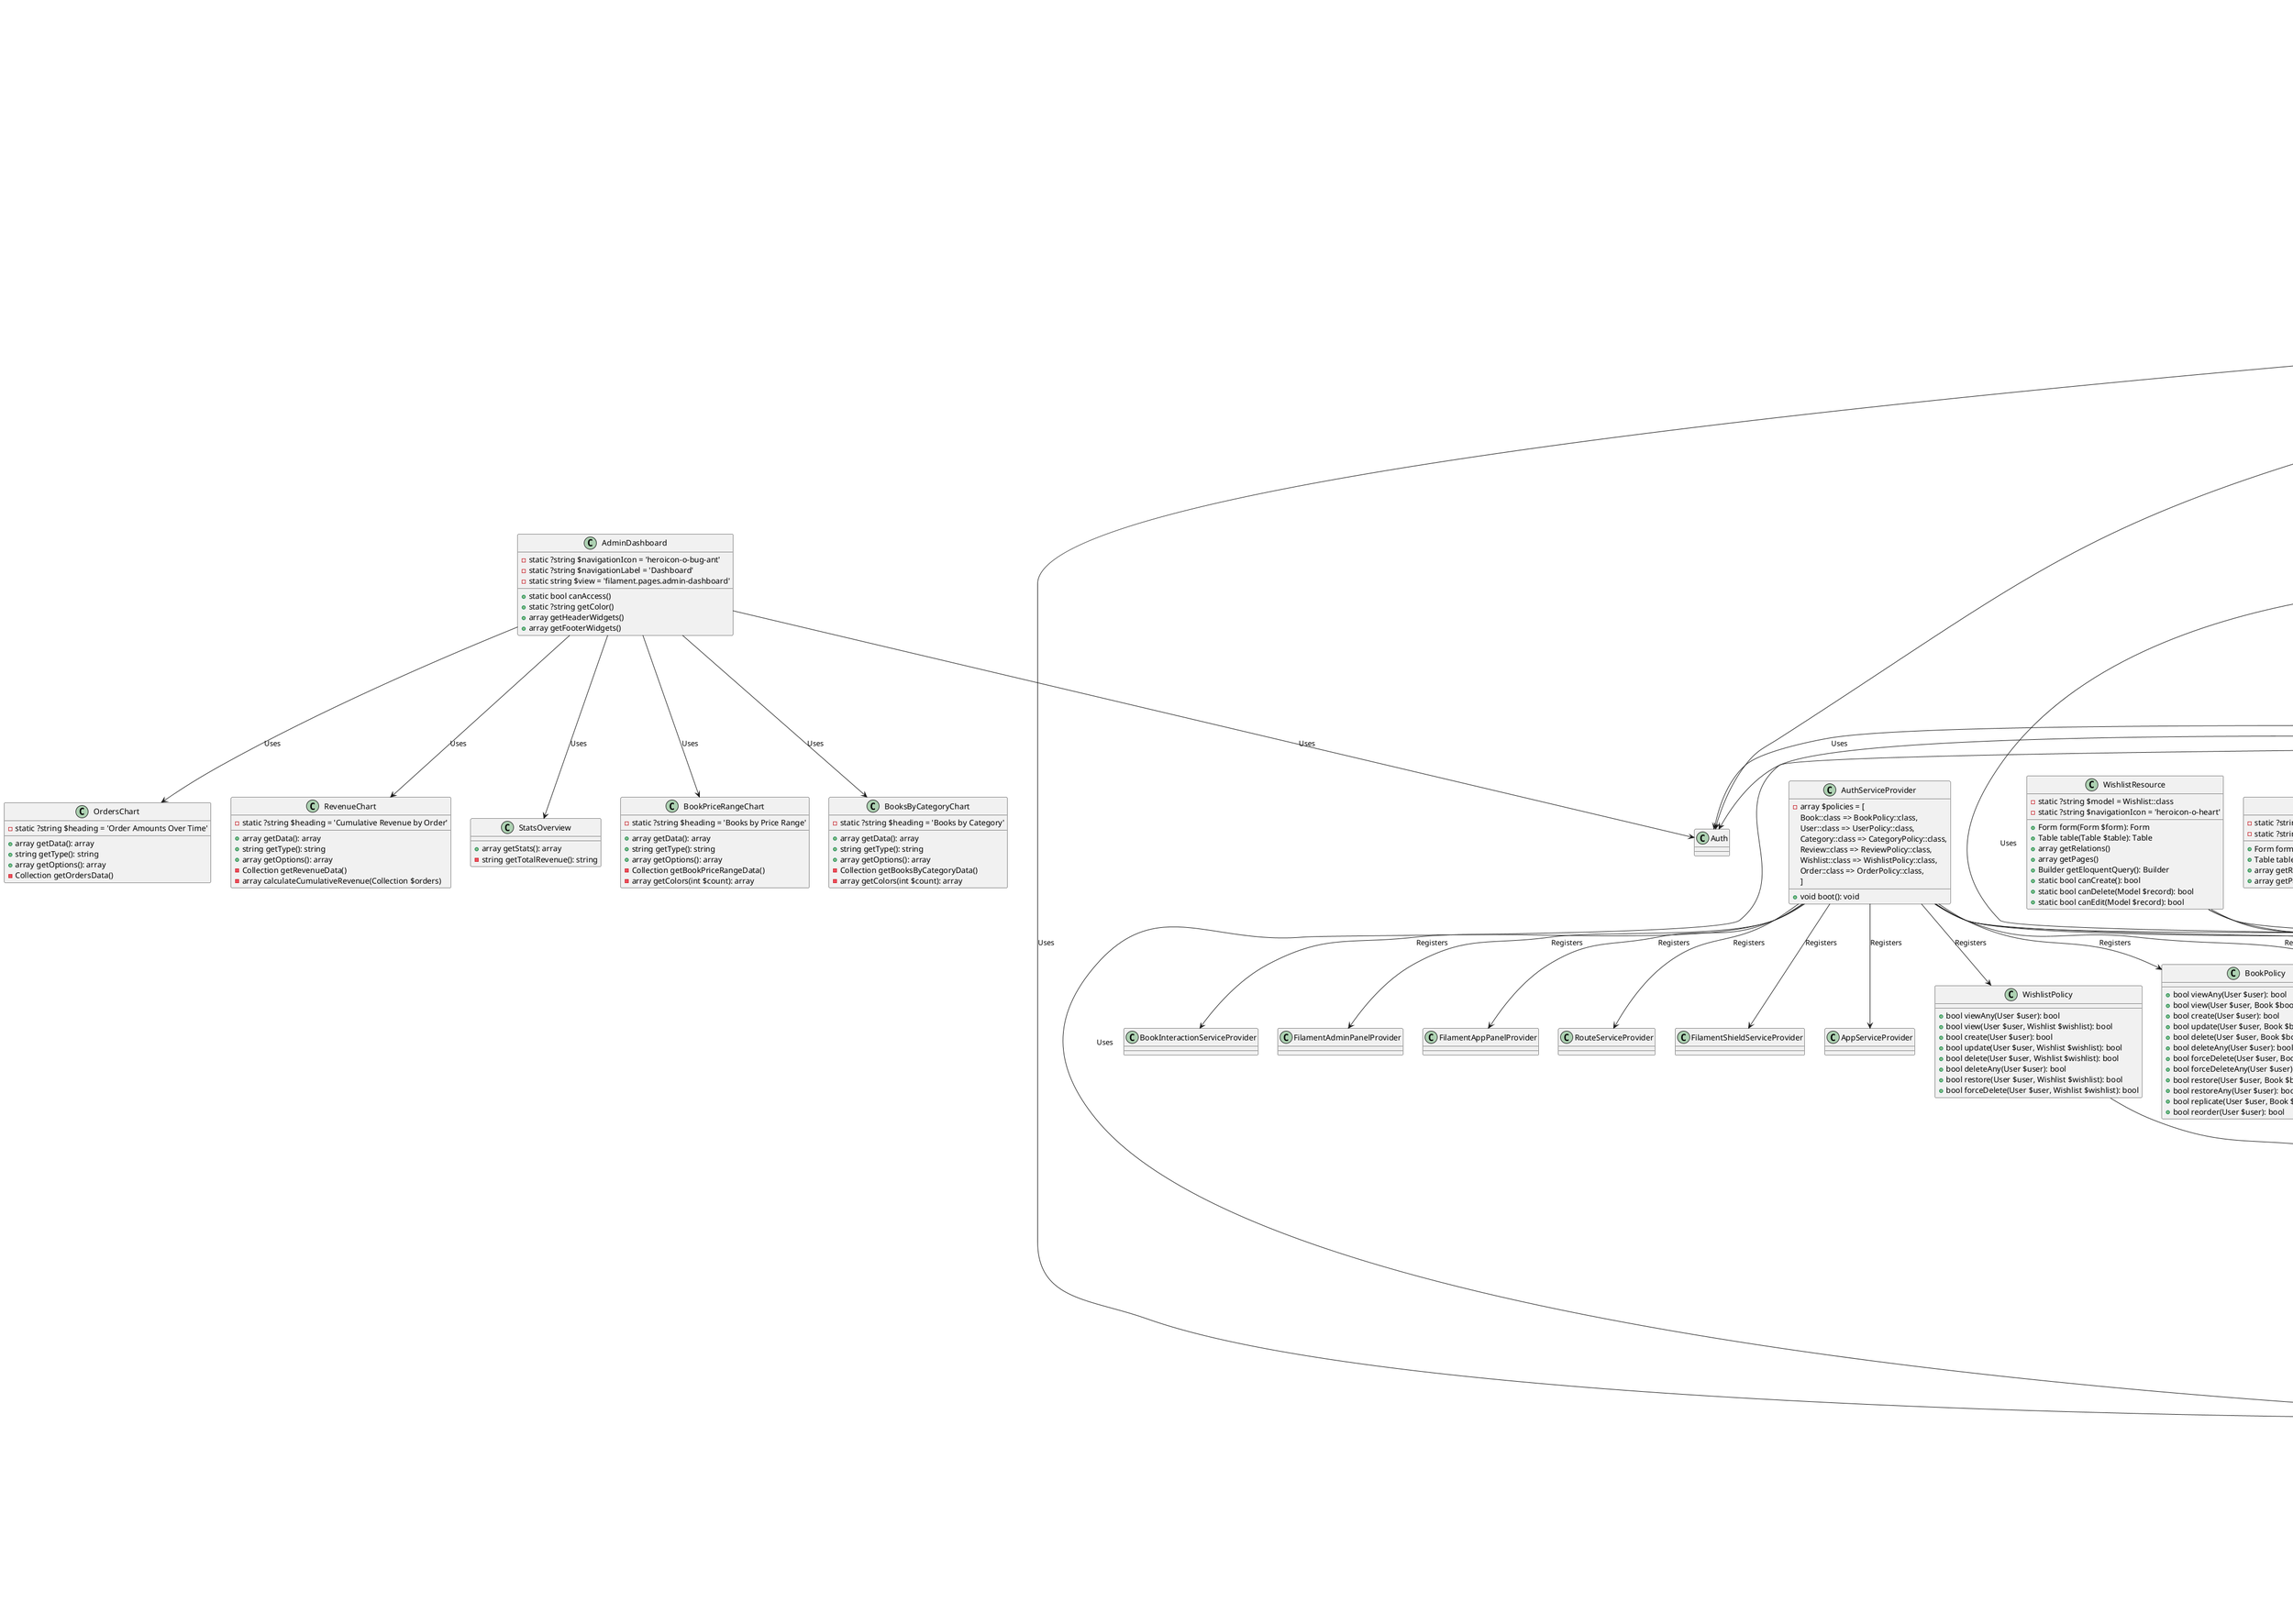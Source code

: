 @startuml
!define FILE FileUpload
!define TEXT TextInput

class Dashboard {
    - static ?string $navigationIcon = 'heroicon-o-home'
    - static ?string $navigationLabel = null
    - static ?string $slug = 'home'
    - static string $view = 'filament.app.pages.dashboard'
    - static ?int $navigationSort = -2
    - static ?string $title = 'Home'

    - string $searchQuery = ''
    - mixed $imageUpload
    - mixed $searchResults = null
    - array $recommendedBooks = []
    - array $categories = []
    - array $popularBooks = []
    - int $currentBrowsePage = 1

    + void mount()
    + Form form(Form $form): Form
    + void search()
    + Collection getBooks()
    + void toggleWishlist(int $bookId)
    + bool isInWishlist(int $bookId)
    + void addToCart(int $bookId)
    + void removeFromCart(int $bookId)
    + void fetchRecommendations()
    + void fetchPopularBooks()
    + void fetchCategories()
    + void toggleCart()
    + bool isInCart()
    + array getCartContent()
    + float getCartTotal()
    + void updateCartQuantity(int $bookId, int $quantity)
    + redirect proceedToCheckout()
    + string getImageQueryWords()
    + static bool canAccess()
    + Paginator getBrowseBooks()
    + void changeBrowsePage(int $page)
}

class AdminDashboard {
    - static ?string $navigationIcon = 'heroicon-o-bug-ant'
    - static ?string $navigationLabel = 'Dashboard'
    - static string $view = 'filament.pages.admin-dashboard'

    + static bool canAccess()
    + static ?string getColor()
    + array getHeaderWidgets()
    + array getFooterWidgets()
}

class CategoryBooks {
    - static ?string $navigationIcon = 'heroicon-o-document-text'
    - static string $view = 'filament.pages.category-books'
    - static ?string $slug = 'app/category/{category}'
    - static bool $shouldRegisterNavigation = false

    + Category $category
    + Collection $books

    + void mount(string $category)
    + void loadBooks()
    + array getViewData()
    + static array getRoutes()
    + void toggleCart()
    + bool isInCart()
    + array getCartContent()
    + float getCartTotal()
    + void updateCartQuantity(int $bookId, int $quantity)
    + redirect proceedToCheckout()
}

class Checkout {
    - static ?string $navigationIcon = 'heroicon-o-document-text'
    - static string $view = 'filament.pages.checkout'
    - static bool $shouldRegisterNavigation = false

    + string $shippingAddress
    + string $paymentMethod

    + void mount()
    + Form form(Form $form): Form
    + void submit()
    + array getCartContent()
    + float getCartTotal()
}

class ViewBook {
    + int $rating
    + string $comment
    + Review $userReview
    + ?Book $record = null

    + void mount()
    + array getHeaderActions()
    + array getFooterActions()
    + bool isInViewBookWishlist()
    + void toggleWishlist()
    + void toggleCart()
    + bool isInCart()
    + array getCartContent()
    + float getCartTotal()
    + void updateCartQuantity(int $bookId, int $quantity)
    + void removeFromCart(int $bookId)
    + redirect proceedToCheckout()
    + void loadUserReview()
    + bool isBookPurchased()
    + bool hasUserReviewed()
    + Review getUserReview()
    + void setRating(int $rating)
    + void submitReview()
    + void updateReview()
}

class BookInteractionResource {
    - static ?string $model = BookInteraction::class
    - static ?string $navigationIcon = 'heroicon-o-rectangle-stack'

    + Form form(Form $form): Form
    + Table table(Table $table): Table
    + array getRelations()
    + array getPages()
    + static bool canViewAny()
}

class BookResource {
    - static ?string $model = Book::class
    - static ?string $navigationIcon = 'heroicon-o-book-open'

    + Form form(Form $form): Form
    + Table table(Table $table): Table
    + array getRelations()
    + array getPages()
}

class CategoryResource {
    - static ?string $model = Category::class
    - static ?string $navigationIcon = 'heroicon-o-rectangle-stack'

    + Form form(Form $form): Form
    + Table table(Table $table): Table
    + array getRelations()
    + array getPages()
}

class OrderItemResource {
    - static ?string $model = OrderItem::class
    - static ?string $navigationIcon = 'heroicon-o-rectangle-stack'

    + Form form(Form $form): Form
    + Table table(Table $table): Table
    + array getRelations()
    + array getPages()
    + static bool canViewAny()
}

class OrderResource {
    - static ?string $model = Order::class
    - static ?string $navigationIcon = 'heroicon-o-rectangle-stack'

    + Form form(Form $form): Form
    + Table table(Table $table): Table
    + array getRelations()
    + array getPages()
    + static bool canCreate(): bool
    + static bool canEdit(Model $record): bool
    + static bool canDelete(Model $record): bool
    + static bool canViewAny(): bool
    + static bool canView(Model $record): bool
    + Builder getEloquentQuery(): Builder
}

class ReviewResource {
    - static ?string $model = Review::class
    - static ?string $navigationIcon = 'heroicon-o-star'

    + Form form(Form $form): Form
    + Table table(Table $table): Table
    + array getRelations()
    + array getPages()
    + Builder getEloquentQuery(): Builder
}

class UserResource {
    - static ?string $model = User::class
    - static ?string $navigationIcon = 'heroicon-o-users'

    + Form form(Form $form): Form
    + Table table(Table $table): Table
    + array getRelations()
    + array getPages()
}

class WishlistResource {
    - static ?string $model = Wishlist::class
    - static ?string $navigationIcon = 'heroicon-o-heart'

    + Form form(Form $form): Form
    + Table table(Table $table): Table
    + array getRelations()
    + array getPages()
    + Builder getEloquentQuery(): Builder
    + static bool canCreate(): bool
    + static bool canDelete(Model $record): bool
    + static bool canEdit(Model $record): bool
}

class BookPriceRangeChart {
    - static ?string $heading = 'Books by Price Range'

    + array getData(): array
    + string getType(): string
    + array getOptions(): array
    - Collection getBookPriceRangeData()
    - array getColors(int $count): array
}

class BooksByCategoryChart {
    - static ?string $heading = 'Books by Category'

    + array getData(): array
    + string getType(): string
    + array getOptions(): array
    - Collection getBooksByCategoryData()
    - array getColors(int $count): array
}

class OrdersChart {
    - static ?string $heading = 'Order Amounts Over Time'

    + array getData(): array
    + string getType(): string
    + array getOptions(): array
    - Collection getOrdersData()
}

class RevenueChart {
    - static ?string $heading = 'Cumulative Revenue by Order'

    + array getData(): array
    + string getType(): string
    + array getOptions(): array
    - Collection getRevenueData()
    - array calculateCumulativeRevenue(Collection $orders)
}

class StatsOverview {
    + array getStats(): array
    - string getTotalRevenue(): string
}

class Book {
    + string $policyName
    + array $fillable
    + BelongsTo category()
    + BelongsToMany wishlistedBy()
    + HasMany reviews()
    + float averageRating()
    + HasMany interactions()
}

class BookInteraction {
    + int user_id
    + int book_id
    + string interaction_type
    + int score
    + BelongsTo user()
    + BelongsTo book()
}

class GoogleBooksService {
    - string $apiKey
    - string $baseUrl = 'https://www.googleapis.com/books/v1/volumes'

    + __construct()
    + array searchBooks(string $query)
    - int getRandomStartIndex()
    - array processAndSaveBooks(array $items)
    - bool isValidBookData(array $bookData, array $saleInfo)
    - Category getOrCreateCategory(string $categoryName)
}

class GoogleVisionService {
    + array detectObjects(string $imagePath)
}

class Wishlist {
    + int user_id
    + int book_id
    + BelongsTo user()
    + BelongsTo book()
    + scopeForUser(Builder $query, int $userId): Builder
}

class Category {
    + string name
    + array $fillable
    + HasMany books()
}

class RecommendationService {
    + __construct()
    + string generateRecommendationQuery(int $userId, int $limit = 5)
    - string constructQuery(array $recommendedBookIds)
    - array extractSignificantWords(string $title, int $wordCount)
    - string getAuthorLastName(string $author)
    - array getUserInteractions(int $userId)
    - array getAllUsers()
    - array calculateSimilarities(int $userId, array $userInteractions, array $allUsers)
    - array getTopRecommendations(array $similarities, array $userInteractions, int $limit)
}

class CartService {
    + static void add(Book $book)
    + static void remove(int $bookId)
    + static void update(int $bookId, int $quantity)
    + static void clear()
    + static array getContent()
    + static float getTotal()
}

class Auth {
}

class Notification {
}

class Storage {
}

class Log {
}

class Session {
}

class OrdersChart {
}

class RevenueChart {
}

class BooksByCategoryChart {
}

class BookPriceRangeChart {
}

class Order {
    + int user_id
    + float total_amount
    + string status
    + string shipping_address
    + string payment_method
    + array $fillable
    + BelongsTo user()
    + HasMany items()
}

class OrderItem {
    + int order_id
    + int book_id
    + int quantity
    + float price
    + array $fillable
    + BelongsTo order()
    + BelongsTo book()
}

class Review {
    + int user_id
    + int book_id
    + int rating
    + string comment
    + array $fillable
    + BelongsTo user()
    + BelongsTo book()
}

class User {
    + string name
    + string email
    + string password
    + array $fillable
    + array $hidden
    + array $casts
    + bool canAccessPanel(Panel $panel)
    + HasMany wishlist()
    + HasMany reviews()
    + HasMany bookInteractions()
    + HasMany orders()
    + Collection purchasedBooks()
}

class BookInteractionService {
    + void recordInteraction(int $bookId, string $interactionType)
    + void recordReview(int $bookId, int $rating)
    + float calculateBookScore(int $bookId)
}

class WishlistService {
    + static bool isInWishlist(int $bookId)
    + static void toggleWishlist(int $bookId)
}

class BookPolicy {
    + bool viewAny(User $user): bool
    + bool view(User $user, Book $book): bool
    + bool create(User $user): bool
    + bool update(User $user, Book $book): bool
    + bool delete(User $user, Book $book): bool
    + bool deleteAny(User $user): bool
    + bool forceDelete(User $user, Book $book): bool
    + bool forceDeleteAny(User $user): bool
    + bool restore(User $user, Book $book): bool
    + bool restoreAny(User $user): bool
    + bool replicate(User $user, Book $book): bool
    + bool reorder(User $user): bool
}

class CategoryPolicy {
    + bool viewAny(User $user): bool
    + bool view(User $user, Category $category): bool
    + bool create(User $user): bool
    + bool update(User $user, Category $category): bool
    + bool delete(User $user, Category $category): bool
    + bool deleteAny(User $user): bool
    + bool forceDelete(User $user, Category $category): bool
    + bool forceDeleteAny(User $user): bool
    + bool restore(User $user, Category $category): bool
    + bool restoreAny(User $user): bool
    + bool replicate(User $user, Category $category): bool
    + bool reorder(User $user): bool
}

class OrderPolicy {
    + bool viewAny(User $user): bool
    + bool view(User $user, Order $order): bool
    + bool create(User $user): bool
    + bool update(User $user, Order $order): bool
    + bool delete(User $user, Order $order): bool
}

class ReviewPolicy {
    + bool viewAny(User $user): bool
    + bool view(User $user, Review $review): bool
    + bool create(User $user): bool
    + bool update(User $user, Review $review): bool
    + bool delete(User $user, Review $review): bool
    + bool restore(User $user, Review $review): bool
    + bool forceDelete(User $user, Review $review): bool
}

class UserPolicy {
    + bool viewAny(User $user): bool
    + bool view(User $user, User $model): bool
    + bool create(User $user): bool
    + bool update(User $user, User $model): bool
    + bool delete(User $user, User $model): bool
}

class WishlistPolicy {
    + bool viewAny(User $user): bool
    + bool view(User $user, Wishlist $wishlist): bool
    + bool create(User $user): bool
    + bool update(User $user, Wishlist $wishlist): bool
    + bool delete(User $user, Wishlist $wishlist): bool
    + bool deleteAny(User $user): bool
    + bool restore(User $user, Wishlist $wishlist): bool
    + bool forceDelete(User $user, Wishlist $wishlist): bool
}

class AuthServiceProvider {
    - array $policies = [
        Book::class => BookPolicy::class,
        User::class => UserPolicy::class,
        Category::class => CategoryPolicy::class,
        Review::class => ReviewPolicy::class,
        Wishlist::class => WishlistPolicy::class,
        Order::class => OrderPolicy::class,
    ]

    + void boot(): void
}

class AppServiceProvider {
}

class BookInteractionServiceProvider {
}

class FilamentAdminPanelProvider {
}

class FilamentAppPanelProvider {
}

class RouteServiceProvider {
}

class FilamentShieldServiceProvider {
}

Dashboard --> GoogleBooksService : Uses
Dashboard --> GoogleVisionService : Uses
Dashboard --> Auth : Uses
Dashboard --> Notification : Uses
Dashboard --> Storage : Uses
Dashboard --> Log : Uses
Dashboard --> Session : Uses
Dashboard --> Wishlist : Uses
Dashboard --> Book : Uses
Dashboard --> Category : Uses
Dashboard --> RecommendationService : Uses
Dashboard --> CartService : Uses

AdminDashboard --> Auth : Uses
AdminDashboard --> StatsOverview : Uses
AdminDashboard --> OrdersChart : Uses
AdminDashboard --> RevenueChart : Uses
AdminDashboard --> BooksByCategoryChart : Uses
AdminDashboard --> BookPriceRangeChart : Uses

CategoryBooks --> Category : Uses
CategoryBooks --> Book : Uses
CategoryBooks --> Session : Uses
CategoryBooks --> Log : Uses

Checkout --> Order : Creates
Checkout --> OrderItem : Creates
Checkout --> Session : Uses
Checkout --> Notification : Uses
Checkout --> DB : Uses
Checkout --> Auth : Uses
Checkout --> Log : Uses
Checkout --> BookInteractionService : Uses

ViewBook --> Book : Uses
ViewBook --> Review : Uses
ViewBook --> Wishlist : Uses
ViewBook --> Session : Uses
ViewBook --> Notification : Uses
ViewBook --> Auth : Uses
ViewBook --> Log : Uses
ViewBook --> BookInteractionService : Uses
ViewBook --> WishlistService : Uses

BookInteractionResource --> BookInteraction : Uses
BookInteractionResource --> Forms : Uses
BookInteractionResource --> Tables : Uses

BookResource --> Book : Uses
BookResource --> Forms : Uses
BookResource --> Tables : Uses

CategoryResource --> Category : Uses
CategoryResource --> Forms : Uses
CategoryResource --> Tables : Uses

OrderItemResource --> OrderItem : Uses
OrderItemResource --> Forms : Uses
OrderItemResource --> Tables : Uses

OrderResource --> Order : Uses
OrderResource --> Forms : Uses
OrderResource --> Tables : Uses

ReviewResource --> Review : Uses
ReviewResource --> Forms : Uses
ReviewResource --> Tables : Uses

UserResource --> User : Uses
UserResource --> Forms : Uses
UserResource --> Tables : Uses

WishlistResource --> Wishlist : Uses
WishlistResource --> Forms : Uses
WishlistResource --> Tables : Uses

Book --> Category : belongs to
Book --> User : wishlisted by
Book --> Review : has many
Book --> BookInteraction : has many

GoogleBooksService --> Book : Creates/Updates
GoogleBooksService --> Category : Creates/Uses
GoogleBooksService --> Http : Uses
GoogleBooksService --> Log : Uses

GoogleVisionService --> Log : Uses

BookInteraction --> User : belongs to
BookInteraction --> Book : belongs to

Wishlist --> User : belongs to
Wishlist --> Book : belongs to

Category --> Book : has many

Order --> User : belongs to
Order --> OrderItem : has many

OrderItem --> Order : belongs to
OrderItem --> Book : belongs to

Review --> User : belongs to
Review --> Book : belongs to

User --> Wishlist : has many
User --> Review : has many
User --> BookInteraction : has many
User --> Order : has many
User --> Book : purchasedBooks

AuthServiceProvider --> BookPolicy : Registers
AuthServiceProvider --> UserPolicy : Registers
AuthServiceProvider --> CategoryPolicy : Registers
AuthServiceProvider --> ReviewPolicy : Registers
AuthServiceProvider --> WishlistPolicy : Registers
AuthServiceProvider --> OrderPolicy : Registers

AuthServiceProvider --> AppServiceProvider : Registers
AuthServiceProvider --> BookInteractionServiceProvider : Registers
AuthServiceProvider --> FilamentAdminPanelProvider : Registers
AuthServiceProvider --> FilamentAppPanelProvider : Registers
AuthServiceProvider --> RouteServiceProvider : Registers
AuthServiceProvider --> FilamentShieldServiceProvider : Registers

BookPolicy --> User : Manages
CategoryPolicy --> User : Manages
OrderPolicy --> User : Manages
ReviewPolicy --> User : Manages
UserPolicy --> User : Manages
WishlistPolicy --> User : Manages
@enduml

